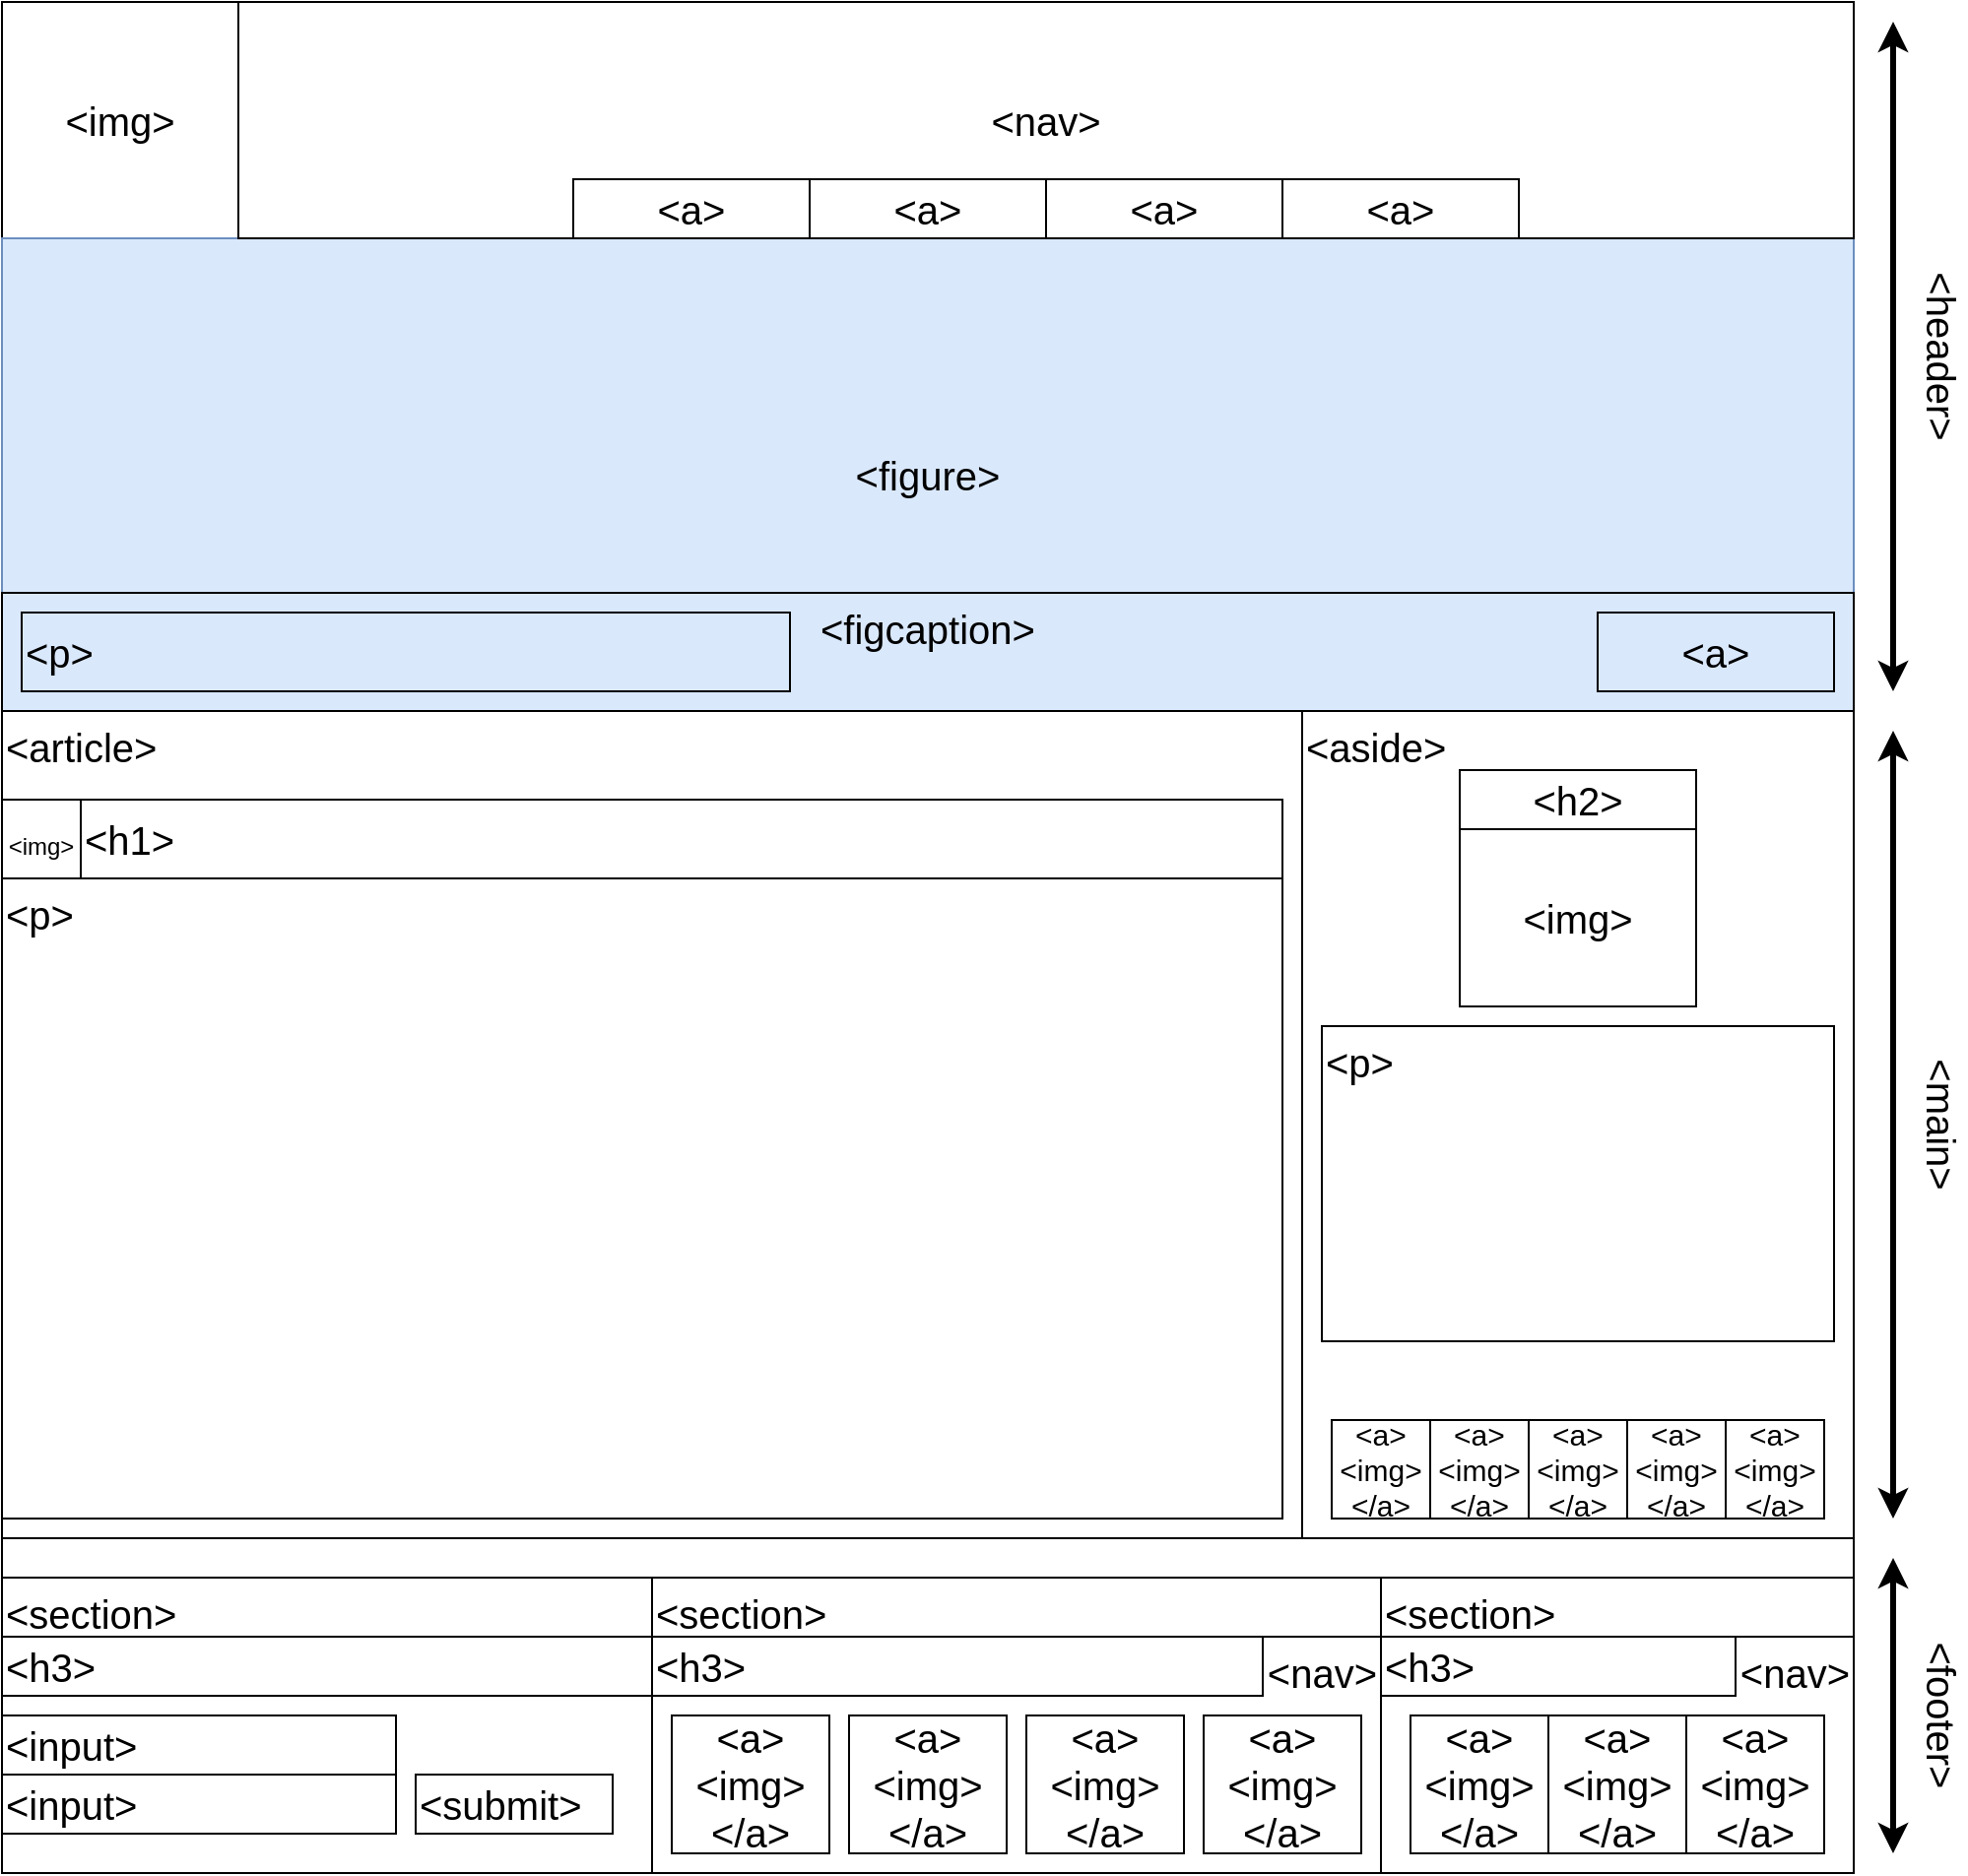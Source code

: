 <mxfile version="14.4.2" type="device"><diagram name="Page-1" id="03018318-947c-dd8e-b7a3-06fadd420f32"><mxGraphModel dx="460" dy="748" grid="1" gridSize="10" guides="1" tooltips="1" connect="1" arrows="1" fold="1" page="1" pageScale="1" pageWidth="1100" pageHeight="850" background="#ffffff" math="0" shadow="0"><root><mxCell id="0"/><mxCell id="1" parent="0"/><mxCell id="_tekNfvxW9xtEv9hnlqQ-4" value="" style="rounded=0;whiteSpace=wrap;html=1;fillColor=none;fontSize=20;align=left;verticalAlign=top;" vertex="1" parent="1"><mxGeometry x="80" width="940" height="950" as="geometry"/></mxCell><mxCell id="_tekNfvxW9xtEv9hnlqQ-29" value="&amp;lt;article&amp;gt;" style="rounded=0;whiteSpace=wrap;html=1;strokeColor=#000000;fillColor=none;fontSize=20;align=left;verticalAlign=top;" vertex="1" parent="1"><mxGeometry x="80" y="360" width="660" height="420" as="geometry"/></mxCell><mxCell id="_tekNfvxW9xtEv9hnlqQ-8" value="&amp;lt;img&amp;gt;" style="rounded=0;whiteSpace=wrap;html=1;fillColor=none;fontSize=20;align=center;" vertex="1" parent="1"><mxGeometry x="80" width="120" height="120" as="geometry"/></mxCell><mxCell id="_tekNfvxW9xtEv9hnlqQ-10" value="&amp;lt;figure&amp;gt;" style="rounded=0;whiteSpace=wrap;html=1;strokeColor=#6c8ebf;fillColor=#dae8fc;fontSize=20;align=center;" vertex="1" parent="1"><mxGeometry x="80" y="120" width="940" height="240" as="geometry"/></mxCell><mxCell id="_tekNfvxW9xtEv9hnlqQ-12" value="" style="endArrow=classic;startArrow=classic;html=1;fontSize=20;strokeWidth=3;" edge="1" parent="1"><mxGeometry width="50" height="50" relative="1" as="geometry"><mxPoint x="1040" y="350" as="sourcePoint"/><mxPoint x="1040" y="10" as="targetPoint"/></mxGeometry></mxCell><mxCell id="_tekNfvxW9xtEv9hnlqQ-14" value="&amp;lt;header&amp;gt;" style="text;html=1;strokeColor=none;fillColor=none;align=center;verticalAlign=middle;whiteSpace=wrap;rounded=0;fontSize=20;rotation=90;" vertex="1" parent="1"><mxGeometry x="1000" y="170" width="130" height="20" as="geometry"/></mxCell><mxCell id="_tekNfvxW9xtEv9hnlqQ-15" value="&amp;lt;a&amp;gt;" style="rounded=0;whiteSpace=wrap;html=1;strokeColor=#000000;fillColor=none;fontSize=20;align=center;" vertex="1" parent="1"><mxGeometry x="370" y="90" width="120" height="30" as="geometry"/></mxCell><mxCell id="_tekNfvxW9xtEv9hnlqQ-16" value="&amp;lt;a&amp;gt;" style="rounded=0;whiteSpace=wrap;html=1;strokeColor=#000000;fillColor=none;fontSize=20;align=center;" vertex="1" parent="1"><mxGeometry x="490" y="90" width="120" height="30" as="geometry"/></mxCell><mxCell id="_tekNfvxW9xtEv9hnlqQ-17" value="&amp;lt;a&amp;gt;" style="rounded=0;whiteSpace=wrap;html=1;strokeColor=#000000;fillColor=none;fontSize=20;align=center;" vertex="1" parent="1"><mxGeometry x="610" y="90" width="120" height="30" as="geometry"/></mxCell><mxCell id="_tekNfvxW9xtEv9hnlqQ-18" value="&amp;lt;a&amp;gt;" style="rounded=0;whiteSpace=wrap;html=1;strokeColor=#000000;fillColor=none;fontSize=20;align=center;" vertex="1" parent="1"><mxGeometry x="730" y="90" width="120" height="30" as="geometry"/></mxCell><mxCell id="_tekNfvxW9xtEv9hnlqQ-19" value="&amp;lt;figcaption&amp;gt;" style="rounded=0;whiteSpace=wrap;html=1;strokeColor=#000000;fillColor=none;fontSize=20;align=center;verticalAlign=top;" vertex="1" parent="1"><mxGeometry x="80" y="300" width="940" height="60" as="geometry"/></mxCell><mxCell id="_tekNfvxW9xtEv9hnlqQ-20" value="&amp;lt;a&amp;gt;" style="rounded=0;whiteSpace=wrap;html=1;strokeColor=#000000;fillColor=none;fontSize=20;align=center;" vertex="1" parent="1"><mxGeometry x="890" y="310" width="120" height="40" as="geometry"/></mxCell><mxCell id="_tekNfvxW9xtEv9hnlqQ-21" value="&amp;lt;h1&amp;gt;" style="rounded=0;whiteSpace=wrap;html=1;strokeColor=#000000;fillColor=none;fontSize=20;align=left;" vertex="1" parent="1"><mxGeometry x="120" y="405" width="610" height="40" as="geometry"/></mxCell><mxCell id="_tekNfvxW9xtEv9hnlqQ-22" value="&lt;font style=&quot;font-size: 12px&quot;&gt;&amp;lt;img&amp;gt;&lt;/font&gt;" style="rounded=0;whiteSpace=wrap;html=1;strokeColor=#000000;fillColor=none;fontSize=20;align=center;" vertex="1" parent="1"><mxGeometry x="80" y="405" width="40" height="40" as="geometry"/></mxCell><mxCell id="_tekNfvxW9xtEv9hnlqQ-23" value="&amp;lt;nav&amp;gt;" style="rounded=0;whiteSpace=wrap;html=1;strokeColor=#000000;fillColor=none;fontSize=20;align=center;" vertex="1" parent="1"><mxGeometry x="200" width="820" height="120" as="geometry"/></mxCell><mxCell id="_tekNfvxW9xtEv9hnlqQ-24" value="&amp;lt;p&amp;gt;" style="rounded=0;whiteSpace=wrap;html=1;strokeColor=#000000;fillColor=none;fontSize=20;align=left;" vertex="1" parent="1"><mxGeometry x="90" y="310" width="390" height="40" as="geometry"/></mxCell><mxCell id="_tekNfvxW9xtEv9hnlqQ-25" value="&amp;lt;aside&amp;gt;" style="rounded=0;whiteSpace=wrap;html=1;strokeColor=#000000;fillColor=none;fontSize=20;align=left;verticalAlign=top;" vertex="1" parent="1"><mxGeometry x="740" y="360" width="280" height="420" as="geometry"/></mxCell><mxCell id="_tekNfvxW9xtEv9hnlqQ-26" value="&amp;lt;h2&amp;gt;" style="rounded=0;whiteSpace=wrap;html=1;strokeColor=#000000;fillColor=none;fontSize=20;align=center;" vertex="1" parent="1"><mxGeometry x="820" y="390" width="120" height="30" as="geometry"/></mxCell><mxCell id="_tekNfvxW9xtEv9hnlqQ-27" value="&amp;lt;img&amp;gt;" style="rounded=0;whiteSpace=wrap;html=1;strokeColor=#000000;fillColor=none;fontSize=20;align=center;" vertex="1" parent="1"><mxGeometry x="820" y="420" width="120" height="90" as="geometry"/></mxCell><mxCell id="_tekNfvxW9xtEv9hnlqQ-28" value="&amp;lt;p&amp;gt;" style="rounded=0;whiteSpace=wrap;html=1;strokeColor=#000000;fillColor=none;fontSize=20;align=left;verticalAlign=top;" vertex="1" parent="1"><mxGeometry x="750" y="520" width="260" height="160" as="geometry"/></mxCell><mxCell id="_tekNfvxW9xtEv9hnlqQ-30" value="&amp;lt;p&amp;gt;" style="rounded=0;whiteSpace=wrap;html=1;strokeColor=#000000;fillColor=none;fontSize=20;align=left;verticalAlign=top;" vertex="1" parent="1"><mxGeometry x="80" y="445" width="650" height="325" as="geometry"/></mxCell><mxCell id="_tekNfvxW9xtEv9hnlqQ-32" value="&amp;lt;a&amp;gt;&lt;br style=&quot;font-size: 15px;&quot;&gt;&amp;lt;img&amp;gt;&lt;br style=&quot;font-size: 15px;&quot;&gt;&amp;lt;/a&amp;gt;" style="rounded=0;whiteSpace=wrap;html=1;strokeColor=#000000;fillColor=none;fontSize=15;align=center;" vertex="1" parent="1"><mxGeometry x="855" y="720" width="50" height="50" as="geometry"/></mxCell><mxCell id="_tekNfvxW9xtEv9hnlqQ-33" value="&amp;lt;a&amp;gt;&lt;br style=&quot;font-size: 15px;&quot;&gt;&amp;lt;img&amp;gt;&lt;br style=&quot;font-size: 15px;&quot;&gt;&amp;lt;/a&amp;gt;" style="rounded=0;whiteSpace=wrap;html=1;strokeColor=#000000;fillColor=none;fontSize=15;align=center;" vertex="1" parent="1"><mxGeometry x="905" y="720" width="50" height="50" as="geometry"/></mxCell><mxCell id="_tekNfvxW9xtEv9hnlqQ-34" value="&amp;lt;a&amp;gt;&lt;br style=&quot;font-size: 15px;&quot;&gt;&amp;lt;img&amp;gt;&lt;br style=&quot;font-size: 15px;&quot;&gt;&amp;lt;/a&amp;gt;" style="rounded=0;whiteSpace=wrap;html=1;strokeColor=#000000;fillColor=none;fontSize=15;align=center;" vertex="1" parent="1"><mxGeometry x="955" y="720" width="50" height="50" as="geometry"/></mxCell><mxCell id="_tekNfvxW9xtEv9hnlqQ-35" value="&amp;lt;a&amp;gt;&lt;br style=&quot;font-size: 15px;&quot;&gt;&amp;lt;img&amp;gt;&lt;br style=&quot;font-size: 15px;&quot;&gt;&amp;lt;/a&amp;gt;" style="rounded=0;whiteSpace=wrap;html=1;strokeColor=#000000;fillColor=none;fontSize=15;align=center;" vertex="1" parent="1"><mxGeometry x="805" y="720" width="50" height="50" as="geometry"/></mxCell><mxCell id="_tekNfvxW9xtEv9hnlqQ-36" value="&amp;lt;a&amp;gt;&lt;br style=&quot;font-size: 15px;&quot;&gt;&amp;lt;img&amp;gt;&lt;br style=&quot;font-size: 15px;&quot;&gt;&amp;lt;/a&amp;gt;" style="rounded=0;whiteSpace=wrap;html=1;strokeColor=#000000;fillColor=none;fontSize=15;align=center;" vertex="1" parent="1"><mxGeometry x="755" y="720" width="50" height="50" as="geometry"/></mxCell><mxCell id="_tekNfvxW9xtEv9hnlqQ-37" value="&amp;lt;section&amp;gt;" style="rounded=0;whiteSpace=wrap;html=1;strokeColor=#000000;fillColor=none;fontSize=20;align=left;verticalAlign=top;" vertex="1" parent="1"><mxGeometry x="80" y="800" width="330" height="150" as="geometry"/></mxCell><mxCell id="_tekNfvxW9xtEv9hnlqQ-38" value="&amp;lt;section&amp;gt;" style="rounded=0;whiteSpace=wrap;html=1;strokeColor=#000000;fillColor=none;fontSize=20;align=left;verticalAlign=top;" vertex="1" parent="1"><mxGeometry x="410" y="800" width="370" height="150" as="geometry"/></mxCell><mxCell id="_tekNfvxW9xtEv9hnlqQ-39" value="&amp;lt;section&amp;gt;" style="rounded=0;whiteSpace=wrap;html=1;strokeColor=#000000;fillColor=none;fontSize=20;align=left;verticalAlign=top;" vertex="1" parent="1"><mxGeometry x="780" y="800" width="240" height="150" as="geometry"/></mxCell><mxCell id="_tekNfvxW9xtEv9hnlqQ-40" value="&amp;lt;nav&amp;gt;" style="rounded=0;whiteSpace=wrap;html=1;strokeColor=#000000;fillColor=none;fontSize=20;align=right;verticalAlign=top;" vertex="1" parent="1"><mxGeometry x="410" y="830" width="370" height="120" as="geometry"/></mxCell><mxCell id="_tekNfvxW9xtEv9hnlqQ-41" value="&amp;lt;nav&amp;gt;" style="rounded=0;whiteSpace=wrap;html=1;strokeColor=#000000;fillColor=none;fontSize=20;align=right;verticalAlign=top;" vertex="1" parent="1"><mxGeometry x="780" y="830" width="240" height="120" as="geometry"/></mxCell><mxCell id="_tekNfvxW9xtEv9hnlqQ-42" value="&amp;lt;h3&amp;gt;" style="rounded=0;whiteSpace=wrap;html=1;strokeColor=#000000;fillColor=none;fontSize=20;align=left;" vertex="1" parent="1"><mxGeometry x="410" y="830" width="310" height="30" as="geometry"/></mxCell><mxCell id="_tekNfvxW9xtEv9hnlqQ-43" value="&amp;lt;h3&amp;gt;" style="rounded=0;whiteSpace=wrap;html=1;strokeColor=#000000;fillColor=none;fontSize=20;align=left;" vertex="1" parent="1"><mxGeometry x="780" y="830" width="180" height="30" as="geometry"/></mxCell><mxCell id="_tekNfvxW9xtEv9hnlqQ-44" value="&amp;lt;input&amp;gt;&lt;span style=&quot;color: rgba(0 , 0 , 0 , 0) ; font-family: monospace ; font-size: 0px&quot;&gt;%3CmxGraphModel%3E%3Croot%3E%3CmxCell%20id%3D%220%22%2F%3E%3CmxCell%20id%3D%221%22%20parent%3D%220%22%2F%3E%3CmxCell%20id%3D%222%22%20value%3D%22%26amp%3Blt%3Bh3%26amp%3Bgt%3B%22%20style%3D%22rounded%3D0%3BwhiteSpace%3Dwrap%3Bhtml%3D1%3BstrokeColor%3D%23000000%3BfillColor%3Dnone%3BfontSize%3D20%3Balign%3Dleft%3B%22%20vertex%3D%221%22%20parent%3D%221%22%3E%3CmxGeometry%20x%3D%22430%22%20y%3D%22830%22%20width%3D%22210%22%20height%3D%2230%22%20as%3D%22geometry%22%2F%3E%3C%2FmxCell%3E%3C%2Froot%3E%3C%2FmxGraphModel%3E&lt;/span&gt;" style="rounded=0;whiteSpace=wrap;html=1;strokeColor=#000000;fillColor=none;fontSize=20;align=left;" vertex="1" parent="1"><mxGeometry x="80" y="870" width="200" height="30" as="geometry"/></mxCell><mxCell id="_tekNfvxW9xtEv9hnlqQ-45" value="&amp;lt;h3&amp;gt;" style="rounded=0;whiteSpace=wrap;html=1;strokeColor=#000000;fillColor=none;fontSize=20;align=left;" vertex="1" parent="1"><mxGeometry x="80" y="830" width="330" height="30" as="geometry"/></mxCell><mxCell id="_tekNfvxW9xtEv9hnlqQ-46" value="&amp;lt;input&amp;gt;&lt;span style=&quot;color: rgba(0 , 0 , 0 , 0) ; font-family: monospace ; font-size: 0px&quot;&gt;%3CmxGraphModel%3E%3Croot%3E%3CmxCell%20id%3D%220%22%2F%3E%3CmxCell%20id%3D%221%22%20parent%3D%220%22%2F%3E%3CmxCell%20id%3D%222%22%20value%3D%22%26amp%3Blt%3Bh3%26amp%3Bgt%3B%22%20style%3D%22rounded%3D0%3BwhiteSpace%3Dwrap%3Bhtml%3D1%3BstrokeColor%3D%23000000%3BfillColor%3Dnone%3BfontSize%3D20%3Balign%3Dleft%3B%22%20vertex%3D%221%22%20parent%3D%221%22%3E%3CmxGeometry%20x%3D%22430%22%20y%3D%22830%22%20width%3D%22210%22%20height%3D%2230%22%20as%3D%22geometry%22%2F%3E%3C%2FmxCell%3E%3C%2Froot%3E%3C%2FmxGraphModel%3E&lt;/span&gt;" style="rounded=0;whiteSpace=wrap;html=1;strokeColor=#000000;fillColor=none;fontSize=20;align=left;" vertex="1" parent="1"><mxGeometry x="80" y="900" width="200" height="30" as="geometry"/></mxCell><mxCell id="_tekNfvxW9xtEv9hnlqQ-47" value="&amp;lt;submit&amp;gt;" style="rounded=0;whiteSpace=wrap;html=1;strokeColor=#000000;fillColor=none;fontSize=20;align=left;" vertex="1" parent="1"><mxGeometry x="290" y="900" width="100" height="30" as="geometry"/></mxCell><mxCell id="_tekNfvxW9xtEv9hnlqQ-48" value="&amp;lt;a&amp;gt;&lt;br&gt;&amp;lt;img&amp;gt;&lt;br&gt;&amp;lt;/a&amp;gt;" style="rounded=0;whiteSpace=wrap;html=1;strokeColor=#000000;fillColor=none;fontSize=20;align=center;" vertex="1" parent="1"><mxGeometry x="420" y="870" width="80" height="70" as="geometry"/></mxCell><mxCell id="_tekNfvxW9xtEv9hnlqQ-49" value="&amp;lt;a&amp;gt;&lt;br&gt;&amp;lt;img&amp;gt;&lt;br&gt;&amp;lt;/a&amp;gt;" style="rounded=0;whiteSpace=wrap;html=1;strokeColor=#000000;fillColor=none;fontSize=20;align=center;" vertex="1" parent="1"><mxGeometry x="510" y="870" width="80" height="70" as="geometry"/></mxCell><mxCell id="_tekNfvxW9xtEv9hnlqQ-50" value="&amp;lt;a&amp;gt;&lt;br&gt;&amp;lt;img&amp;gt;&lt;br&gt;&amp;lt;/a&amp;gt;" style="rounded=0;whiteSpace=wrap;html=1;strokeColor=#000000;fillColor=none;fontSize=20;align=center;" vertex="1" parent="1"><mxGeometry x="600" y="870" width="80" height="70" as="geometry"/></mxCell><mxCell id="_tekNfvxW9xtEv9hnlqQ-51" value="&amp;lt;a&amp;gt;&lt;br&gt;&amp;lt;img&amp;gt;&lt;br&gt;&amp;lt;/a&amp;gt;" style="rounded=0;whiteSpace=wrap;html=1;strokeColor=#000000;fillColor=none;fontSize=20;align=center;" vertex="1" parent="1"><mxGeometry x="690" y="870" width="80" height="70" as="geometry"/></mxCell><mxCell id="_tekNfvxW9xtEv9hnlqQ-52" value="&lt;span&gt;&amp;lt;a&amp;gt;&lt;/span&gt;&lt;br&gt;&lt;span&gt;&amp;lt;img&amp;gt;&lt;/span&gt;&lt;br&gt;&lt;span&gt;&amp;lt;/a&amp;gt;&lt;/span&gt;" style="rounded=0;whiteSpace=wrap;html=1;strokeColor=#000000;fillColor=none;fontSize=20;align=center;" vertex="1" parent="1"><mxGeometry x="795" y="870" width="70" height="70" as="geometry"/></mxCell><mxCell id="_tekNfvxW9xtEv9hnlqQ-53" value="&lt;span&gt;&amp;lt;a&amp;gt;&lt;/span&gt;&lt;br&gt;&lt;span&gt;&amp;lt;img&amp;gt;&lt;/span&gt;&lt;br&gt;&lt;span&gt;&amp;lt;/a&amp;gt;&lt;/span&gt;" style="rounded=0;whiteSpace=wrap;html=1;strokeColor=#000000;fillColor=none;fontSize=20;align=center;" vertex="1" parent="1"><mxGeometry x="865" y="870" width="70" height="70" as="geometry"/></mxCell><mxCell id="_tekNfvxW9xtEv9hnlqQ-54" value="&lt;span&gt;&amp;lt;a&amp;gt;&lt;/span&gt;&lt;br&gt;&lt;span&gt;&amp;lt;img&amp;gt;&lt;/span&gt;&lt;br&gt;&lt;span&gt;&amp;lt;/a&amp;gt;&lt;/span&gt;" style="rounded=0;whiteSpace=wrap;html=1;strokeColor=#000000;fillColor=none;fontSize=20;align=center;" vertex="1" parent="1"><mxGeometry x="935" y="870" width="70" height="70" as="geometry"/></mxCell><mxCell id="_tekNfvxW9xtEv9hnlqQ-55" value="" style="endArrow=classic;startArrow=classic;html=1;strokeWidth=3;fontSize=15;" edge="1" parent="1"><mxGeometry width="50" height="50" relative="1" as="geometry"><mxPoint x="1040" y="770" as="sourcePoint"/><mxPoint x="1040" y="370" as="targetPoint"/></mxGeometry></mxCell><mxCell id="_tekNfvxW9xtEv9hnlqQ-56" value="" style="endArrow=classic;startArrow=classic;html=1;strokeWidth=3;fontSize=15;" edge="1" parent="1"><mxGeometry width="50" height="50" relative="1" as="geometry"><mxPoint x="1040" y="940" as="sourcePoint"/><mxPoint x="1040" y="790" as="targetPoint"/></mxGeometry></mxCell><mxCell id="_tekNfvxW9xtEv9hnlqQ-57" value="&amp;lt;main&amp;gt;" style="text;html=1;strokeColor=none;fillColor=none;align=center;verticalAlign=middle;whiteSpace=wrap;rounded=0;fontSize=20;rotation=90;" vertex="1" parent="1"><mxGeometry x="1000" y="560" width="130" height="20" as="geometry"/></mxCell><mxCell id="_tekNfvxW9xtEv9hnlqQ-58" value="&amp;lt;footer&amp;gt;" style="text;html=1;strokeColor=none;fillColor=none;align=center;verticalAlign=middle;whiteSpace=wrap;rounded=0;fontSize=20;rotation=90;" vertex="1" parent="1"><mxGeometry x="1000" y="860" width="130" height="20" as="geometry"/></mxCell></root></mxGraphModel></diagram></mxfile>